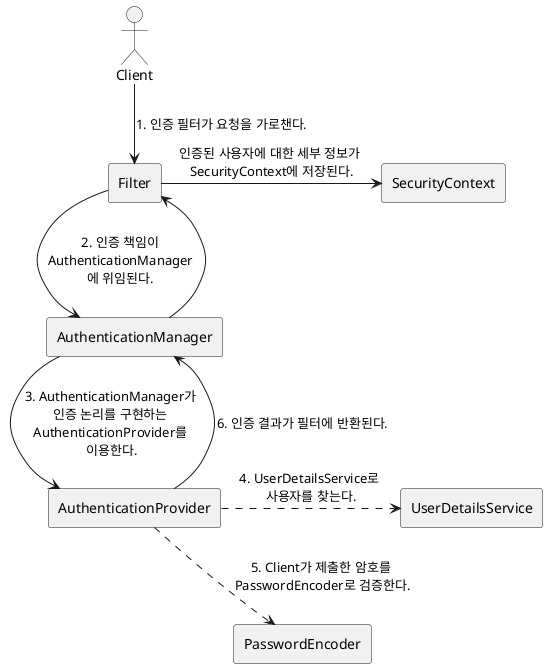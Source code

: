 @startuml

actor Client as c
rectangle Filter as f
rectangle AuthenticationManager as am
rectangle AuthenticationProvider as ap
rectangle UserDetailsService as uds
rectangle PasswordEncoder as pe
rectangle SecurityContext as sc

c -D-> f: 1. 인증 필터가 요청을 가로챈다.
f -D-> am: 2. 인증 책임이\nAuthenticationManager\n에 위임된다.
am -D-> ap: 3. AuthenticationManager가 \n인증 논리를 구현하는 \nAuthenticationProvider를 \n이용한다.
ap .R.> uds: 4. UserDetailsService로 \n사용자를 찾는다.
ap .R.> pe: 5. Client가 제출한 암호를 \nPasswordEncoder로 검증한다.
ap -U-> am: 6. 인증 결과가 필터에 반환된다.
am -U-> f
f -R-> sc: 인증된 사용자에 대한 세부 정보가 \nSecurityContext에 저장된다.

uds -[hidden]D- pe

@enduml